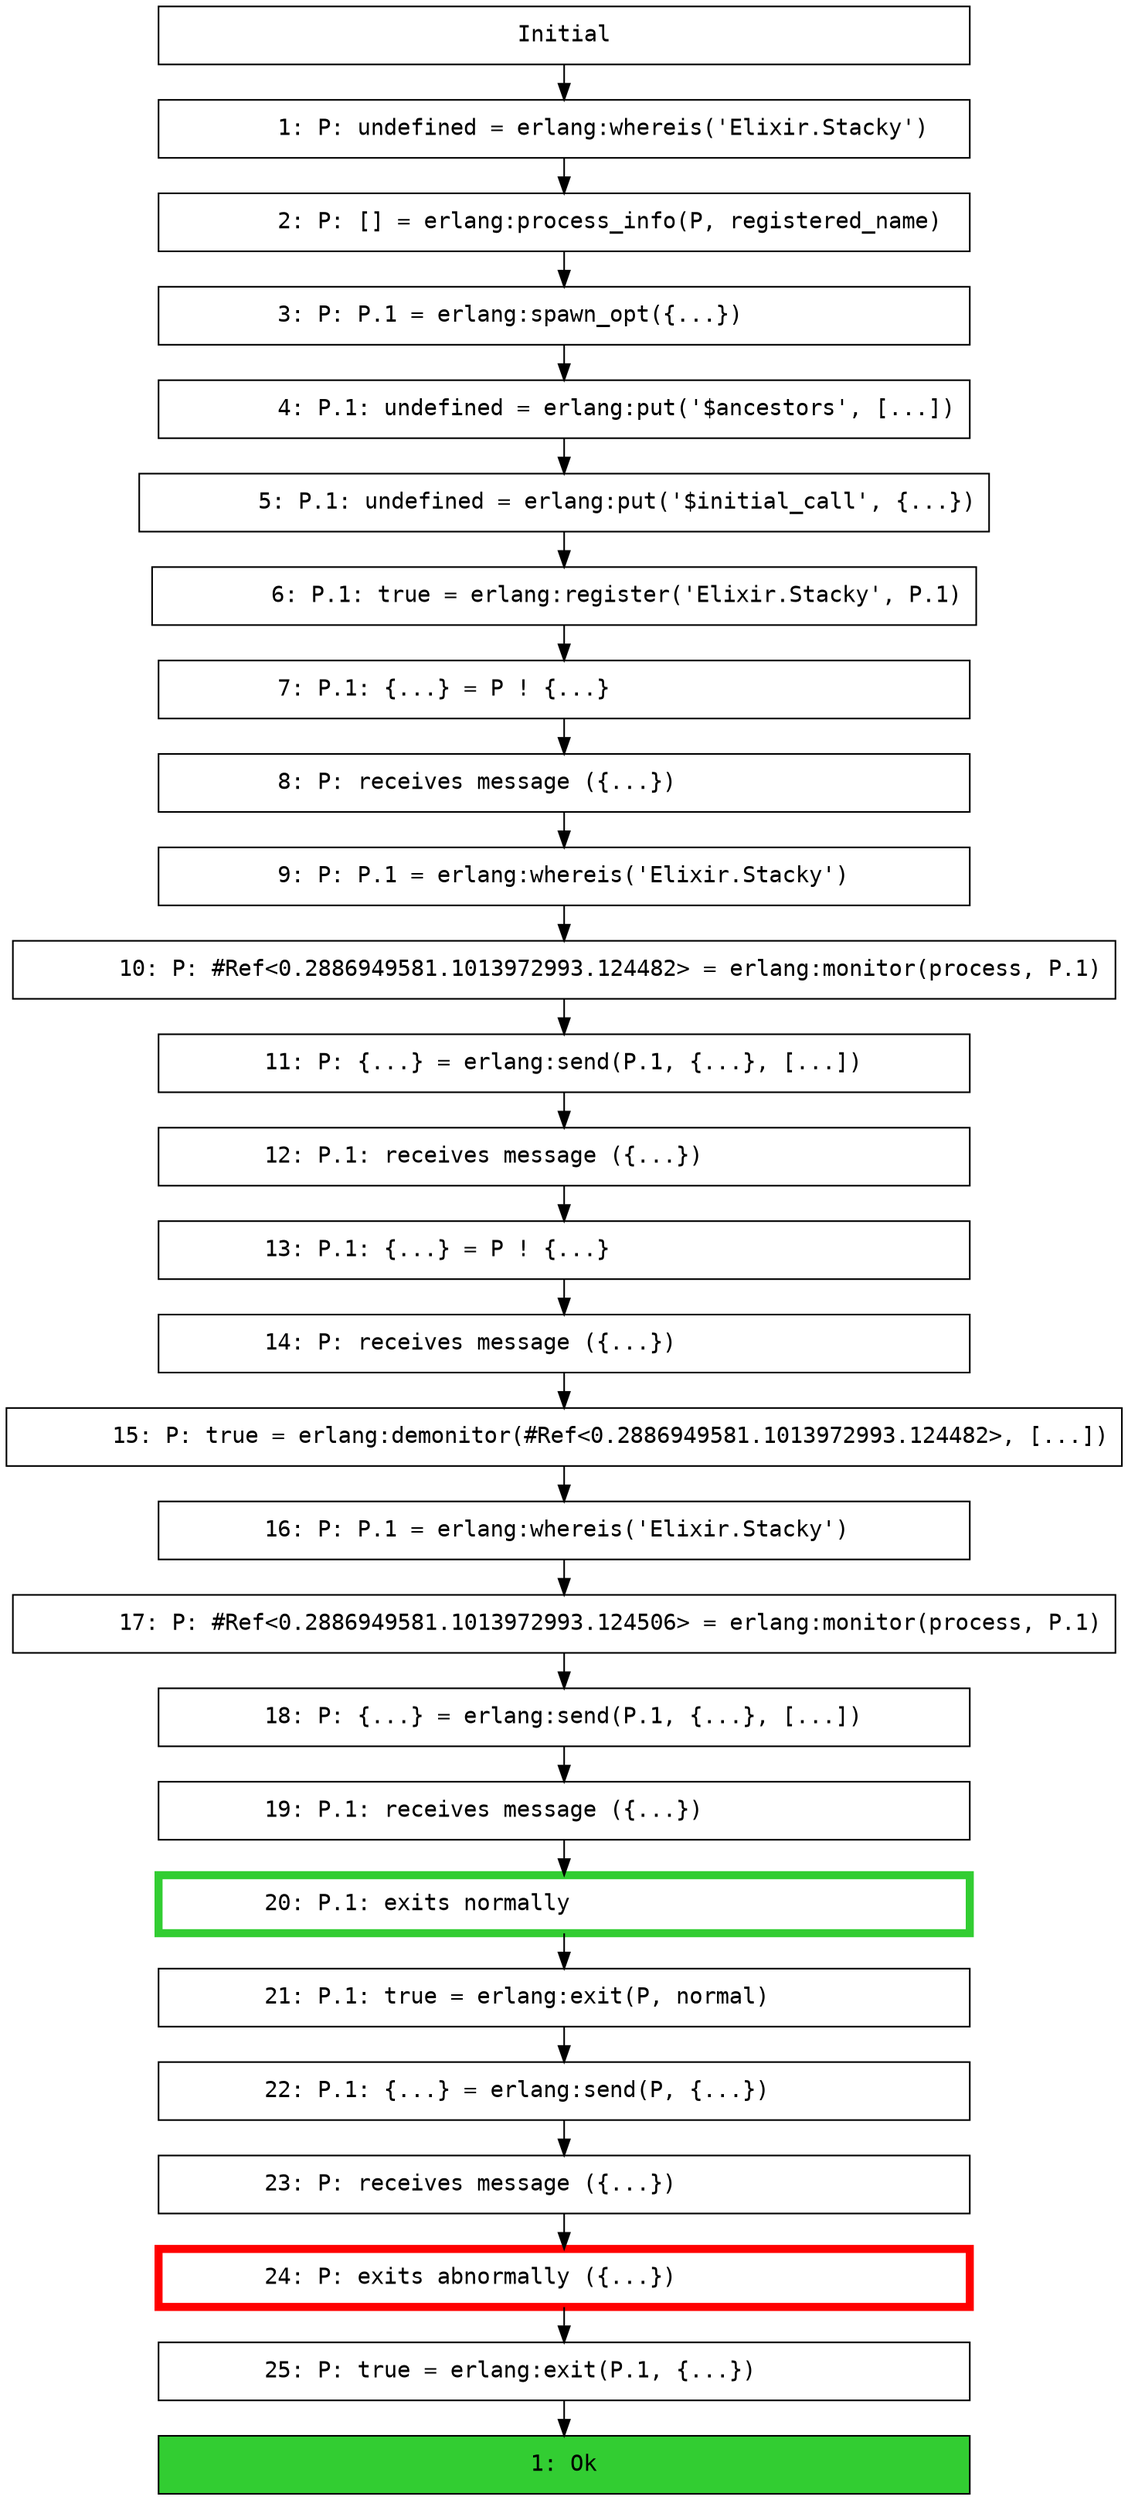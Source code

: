 digraph {
  graph [ranksep=0.3]
  node [shape=box,width=7,fontname=Monospace]
  init [label="Initial"];
  subgraph {
    "#Ref<0.2886949581.1013972993.124381>" [label="        1: P: undefined = erlang:whereis('Elixir.Stacky')\l"];
    "init" -> "#Ref<0.2886949581.1013972993.124381>"[weight=1000];
    "#Ref<0.2886949581.1013972993.124395>" [label="        2: P: [] = erlang:process_info(P, registered_name)\l"];
    "#Ref<0.2886949581.1013972993.124381>" -> "#Ref<0.2886949581.1013972993.124395>"[weight=1000];
    "#Ref<0.2886949581.1013972993.124410>" [label="        3: P: P.1 = erlang:spawn_opt({...})\l"];
    "#Ref<0.2886949581.1013972993.124395>" -> "#Ref<0.2886949581.1013972993.124410>"[weight=1000];
    "#Ref<0.2886949581.1013972993.124432>" [label="        4: P.1: undefined = erlang:put('$ancestors', [...])\l"];
    "#Ref<0.2886949581.1013972993.124410>" -> "#Ref<0.2886949581.1013972993.124432>"[weight=1000];
    "#Ref<0.2886949581.1013972993.124436>" [label="        5: P.1: undefined = erlang:put('$initial_call', {...})\l"];
    "#Ref<0.2886949581.1013972993.124432>" -> "#Ref<0.2886949581.1013972993.124436>"[weight=1000];
    "#Ref<0.2886949581.1013972993.124439>" [label="        6: P.1: true = erlang:register('Elixir.Stacky', P.1)\l"];
    "#Ref<0.2886949581.1013972993.124436>" -> "#Ref<0.2886949581.1013972993.124439>"[weight=1000];
    "#Ref<0.2886949581.1013972993.124443>" [label="        7: P.1: {...} = P ! {...}\l"];
    "#Ref<0.2886949581.1013972993.124439>" -> "#Ref<0.2886949581.1013972993.124443>"[weight=1000];
    "#Ref<0.2886949581.1013972993.124446>" [label="        8: P: receives message ({...})\l"];
    "#Ref<0.2886949581.1013972993.124443>" -> "#Ref<0.2886949581.1013972993.124446>"[weight=1000];
    "#Ref<0.2886949581.1013972993.124450>" [label="        9: P: P.1 = erlang:whereis('Elixir.Stacky')\l"];
    "#Ref<0.2886949581.1013972993.124446>" -> "#Ref<0.2886949581.1013972993.124450>"[weight=1000];
    "#Ref<0.2886949581.1013972993.124478>" [label="       10: P: #Ref<0.2886949581.1013972993.124482> = erlang:monitor(process, P.1)\l"];
    "#Ref<0.2886949581.1013972993.124450>" -> "#Ref<0.2886949581.1013972993.124478>"[weight=1000];
    "#Ref<0.2886949581.1013972993.124483>" [label="       11: P: {...} = erlang:send(P.1, {...}, [...])\l"];
    "#Ref<0.2886949581.1013972993.124478>" -> "#Ref<0.2886949581.1013972993.124483>"[weight=1000];
    "#Ref<0.2886949581.1013972993.124486>" [label="       12: P.1: receives message ({...})\l"];
    "#Ref<0.2886949581.1013972993.124483>" -> "#Ref<0.2886949581.1013972993.124486>"[weight=1000];
    "#Ref<0.2886949581.1013972993.124489>" [label="       13: P.1: {...} = P ! {...}\l"];
    "#Ref<0.2886949581.1013972993.124486>" -> "#Ref<0.2886949581.1013972993.124489>"[weight=1000];
    "#Ref<0.2886949581.1013972993.124492>" [label="       14: P: receives message ({...})\l"];
    "#Ref<0.2886949581.1013972993.124489>" -> "#Ref<0.2886949581.1013972993.124492>"[weight=1000];
    "#Ref<0.2886949581.1013972993.124495>" [label="       15: P: true = erlang:demonitor(#Ref<0.2886949581.1013972993.124482>, [...])\l"];
    "#Ref<0.2886949581.1013972993.124492>" -> "#Ref<0.2886949581.1013972993.124495>"[weight=1000];
    "#Ref<0.2886949581.1013972993.124499>" [label="       16: P: P.1 = erlang:whereis('Elixir.Stacky')\l"];
    "#Ref<0.2886949581.1013972993.124495>" -> "#Ref<0.2886949581.1013972993.124499>"[weight=1000];
    "#Ref<0.2886949581.1013972993.124503>" [label="       17: P: #Ref<0.2886949581.1013972993.124506> = erlang:monitor(process, P.1)\l"];
    "#Ref<0.2886949581.1013972993.124499>" -> "#Ref<0.2886949581.1013972993.124503>"[weight=1000];
    "#Ref<0.2886949581.1013972993.124507>" [label="       18: P: {...} = erlang:send(P.1, {...}, [...])\l"];
    "#Ref<0.2886949581.1013972993.124503>" -> "#Ref<0.2886949581.1013972993.124507>"[weight=1000];
    "#Ref<0.2886949581.1013972993.124510>" [label="       19: P.1: receives message ({...})\l"];
    "#Ref<0.2886949581.1013972993.124507>" -> "#Ref<0.2886949581.1013972993.124510>"[weight=1000];
    "#Ref<0.2886949581.1013972993.124513>" [label="       20: P.1: exits normally\l",color=limegreen,penwidth=5];
    "#Ref<0.2886949581.1013972993.124510>" -> "#Ref<0.2886949581.1013972993.124513>"[weight=1000];
    "#Ref<0.2886949581.1013972993.124517>" [label="       21: P.1: true = erlang:exit(P, normal)\l"];
    "#Ref<0.2886949581.1013972993.124513>" -> "#Ref<0.2886949581.1013972993.124517>"[weight=1000];
    "#Ref<0.2886949581.1013972993.124520>" [label="       22: P.1: {...} = erlang:send(P, {...})\l"];
    "#Ref<0.2886949581.1013972993.124517>" -> "#Ref<0.2886949581.1013972993.124520>"[weight=1000];
    "#Ref<0.2886949581.1013972993.124523>" [label="       23: P: receives message ({...})\l"];
    "#Ref<0.2886949581.1013972993.124520>" -> "#Ref<0.2886949581.1013972993.124523>"[weight=1000];
    "#Ref<0.2886949581.1013972993.124526>" [label="       24: P: exits abnormally ({...})\l",color=red,penwidth=5];
    "#Ref<0.2886949581.1013972993.124523>" -> "#Ref<0.2886949581.1013972993.124526>"[weight=1000];
    "#Ref<0.2886949581.1013972993.124530>" [label="       25: P: true = erlang:exit(P.1, {...})\l"];
    "#Ref<0.2886949581.1013972993.124526>" -> "#Ref<0.2886949581.1013972993.124530>"[weight=1000];
    "#Ref<0.2886949581.1013972993.124567>" [label="1: Ok",style=filled,fillcolor=limegreen];
    "#Ref<0.2886949581.1013972993.124530>" -> "#Ref<0.2886949581.1013972993.124567>"[weight=1000];
  }
}
